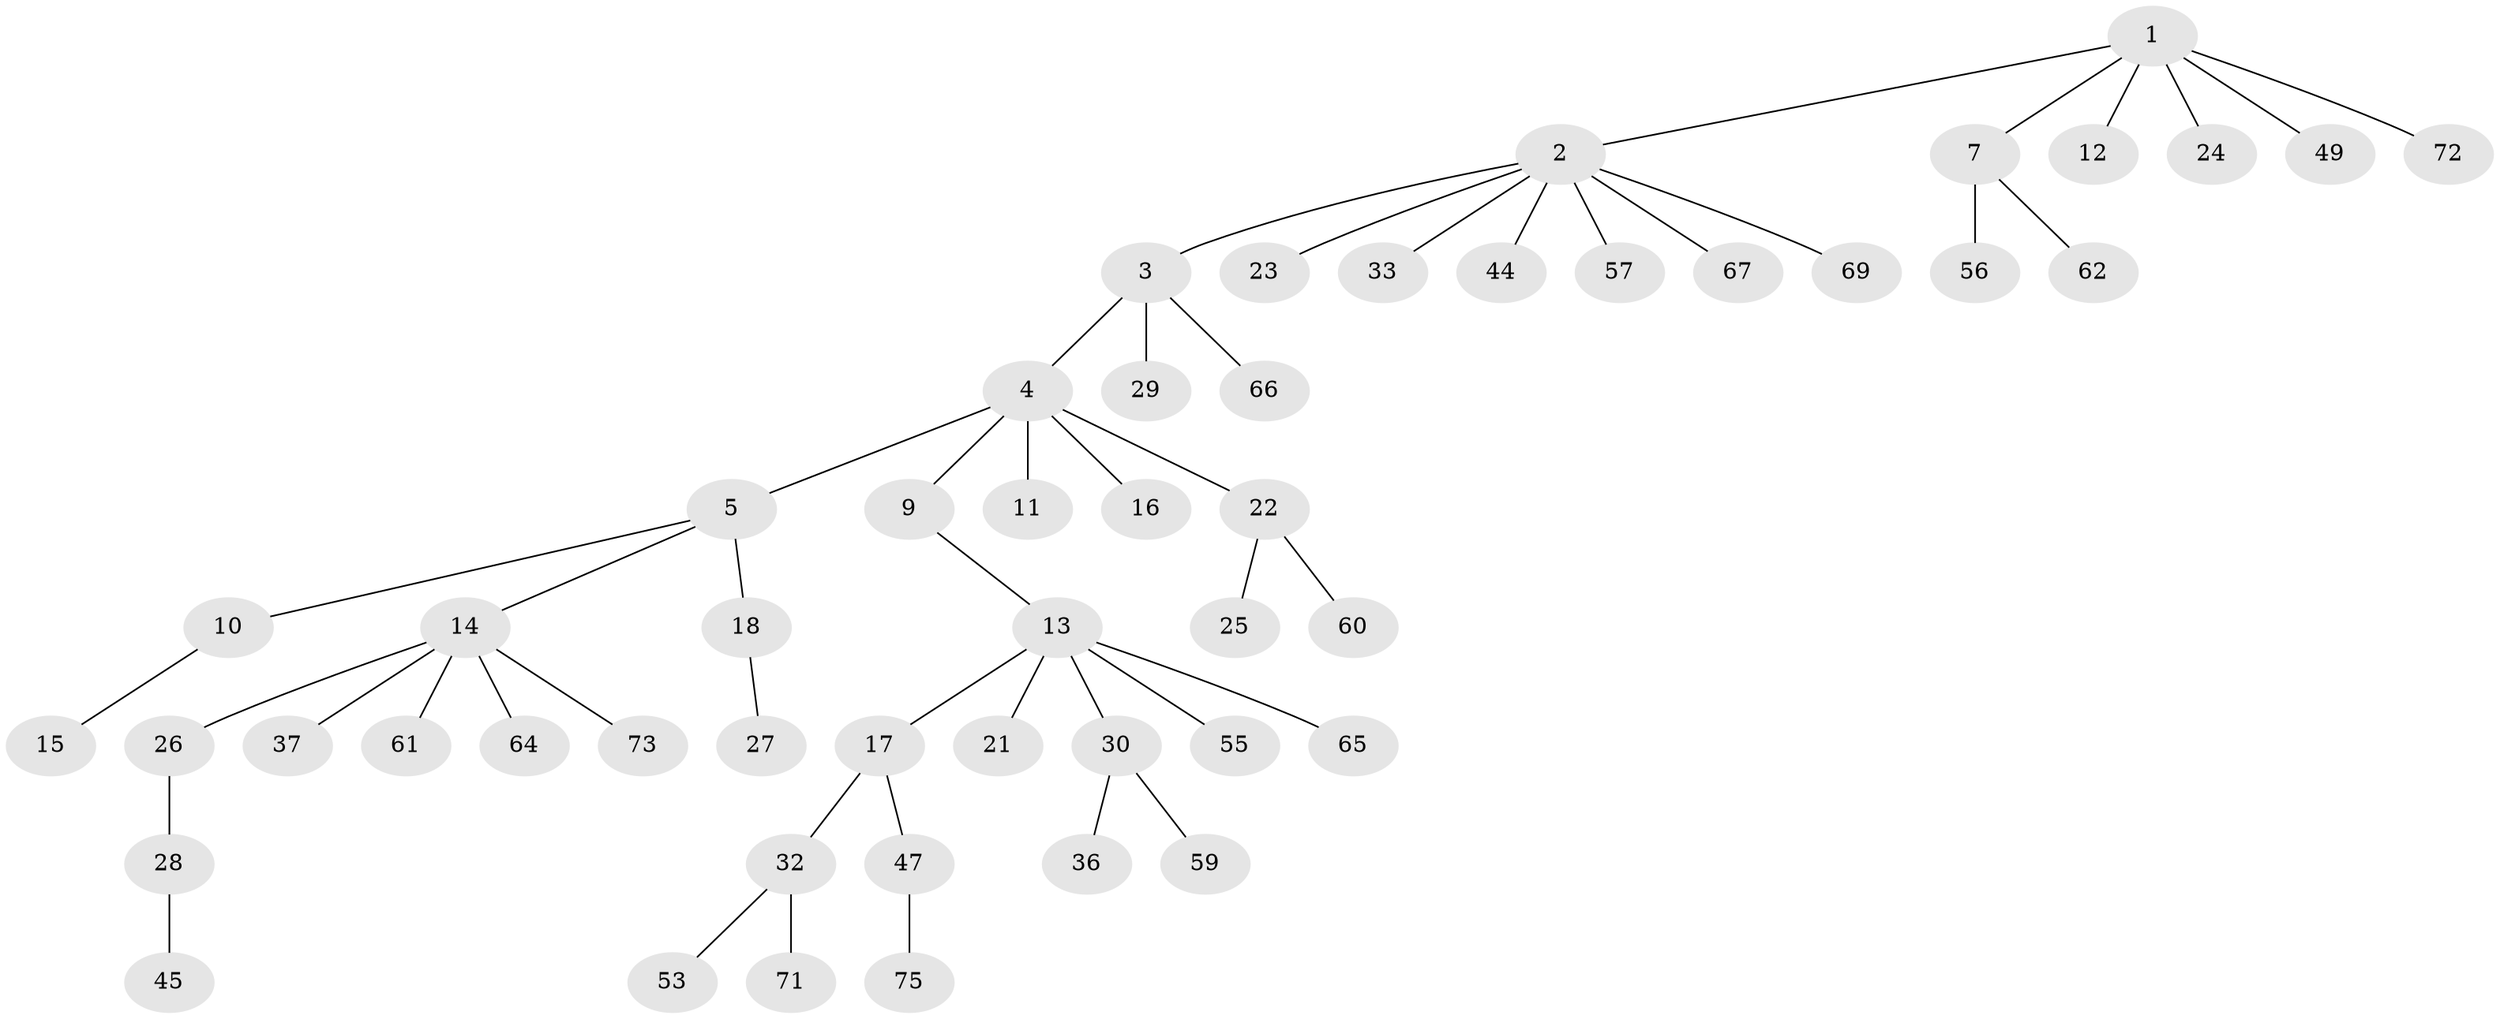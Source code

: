 // original degree distribution, {3: 0.12987012987012986, 6: 0.025974025974025976, 4: 0.09090909090909091, 5: 0.025974025974025976, 1: 0.5194805194805194, 2: 0.2077922077922078}
// Generated by graph-tools (version 1.1) at 2025/11/02/27/25 16:11:27]
// undirected, 51 vertices, 50 edges
graph export_dot {
graph [start="1"]
  node [color=gray90,style=filled];
  1 [super="+6"];
  2 [super="+20"];
  3 [super="+19"];
  4 [super="+8"];
  5;
  7 [super="+48"];
  9 [super="+35"];
  10 [super="+52"];
  11;
  12 [super="+31"];
  13 [super="+41"];
  14 [super="+34"];
  15;
  16 [super="+39"];
  17 [super="+77"];
  18 [super="+46"];
  21;
  22 [super="+63"];
  23;
  24 [super="+43"];
  25 [super="+42"];
  26 [super="+58"];
  27;
  28 [super="+54"];
  29;
  30 [super="+40"];
  32 [super="+38"];
  33;
  36 [super="+51"];
  37;
  44;
  45 [super="+50"];
  47 [super="+74"];
  49;
  53 [super="+70"];
  55;
  56 [super="+68"];
  57;
  59;
  60;
  61;
  62;
  64;
  65;
  66;
  67;
  69;
  71;
  72;
  73 [super="+76"];
  75;
  1 -- 2;
  1 -- 12;
  1 -- 49;
  1 -- 7;
  1 -- 24;
  1 -- 72;
  2 -- 3;
  2 -- 23;
  2 -- 67;
  2 -- 69;
  2 -- 33;
  2 -- 44;
  2 -- 57;
  3 -- 4;
  3 -- 29;
  3 -- 66;
  4 -- 5;
  4 -- 9;
  4 -- 11;
  4 -- 16;
  4 -- 22;
  5 -- 10;
  5 -- 14;
  5 -- 18;
  7 -- 56;
  7 -- 62;
  9 -- 13;
  10 -- 15;
  13 -- 17;
  13 -- 21;
  13 -- 30;
  13 -- 65;
  13 -- 55;
  14 -- 26;
  14 -- 73;
  14 -- 64;
  14 -- 37;
  14 -- 61;
  17 -- 32;
  17 -- 47;
  18 -- 27;
  22 -- 25;
  22 -- 60;
  26 -- 28;
  28 -- 45;
  30 -- 36;
  30 -- 59;
  32 -- 53;
  32 -- 71;
  47 -- 75;
}
